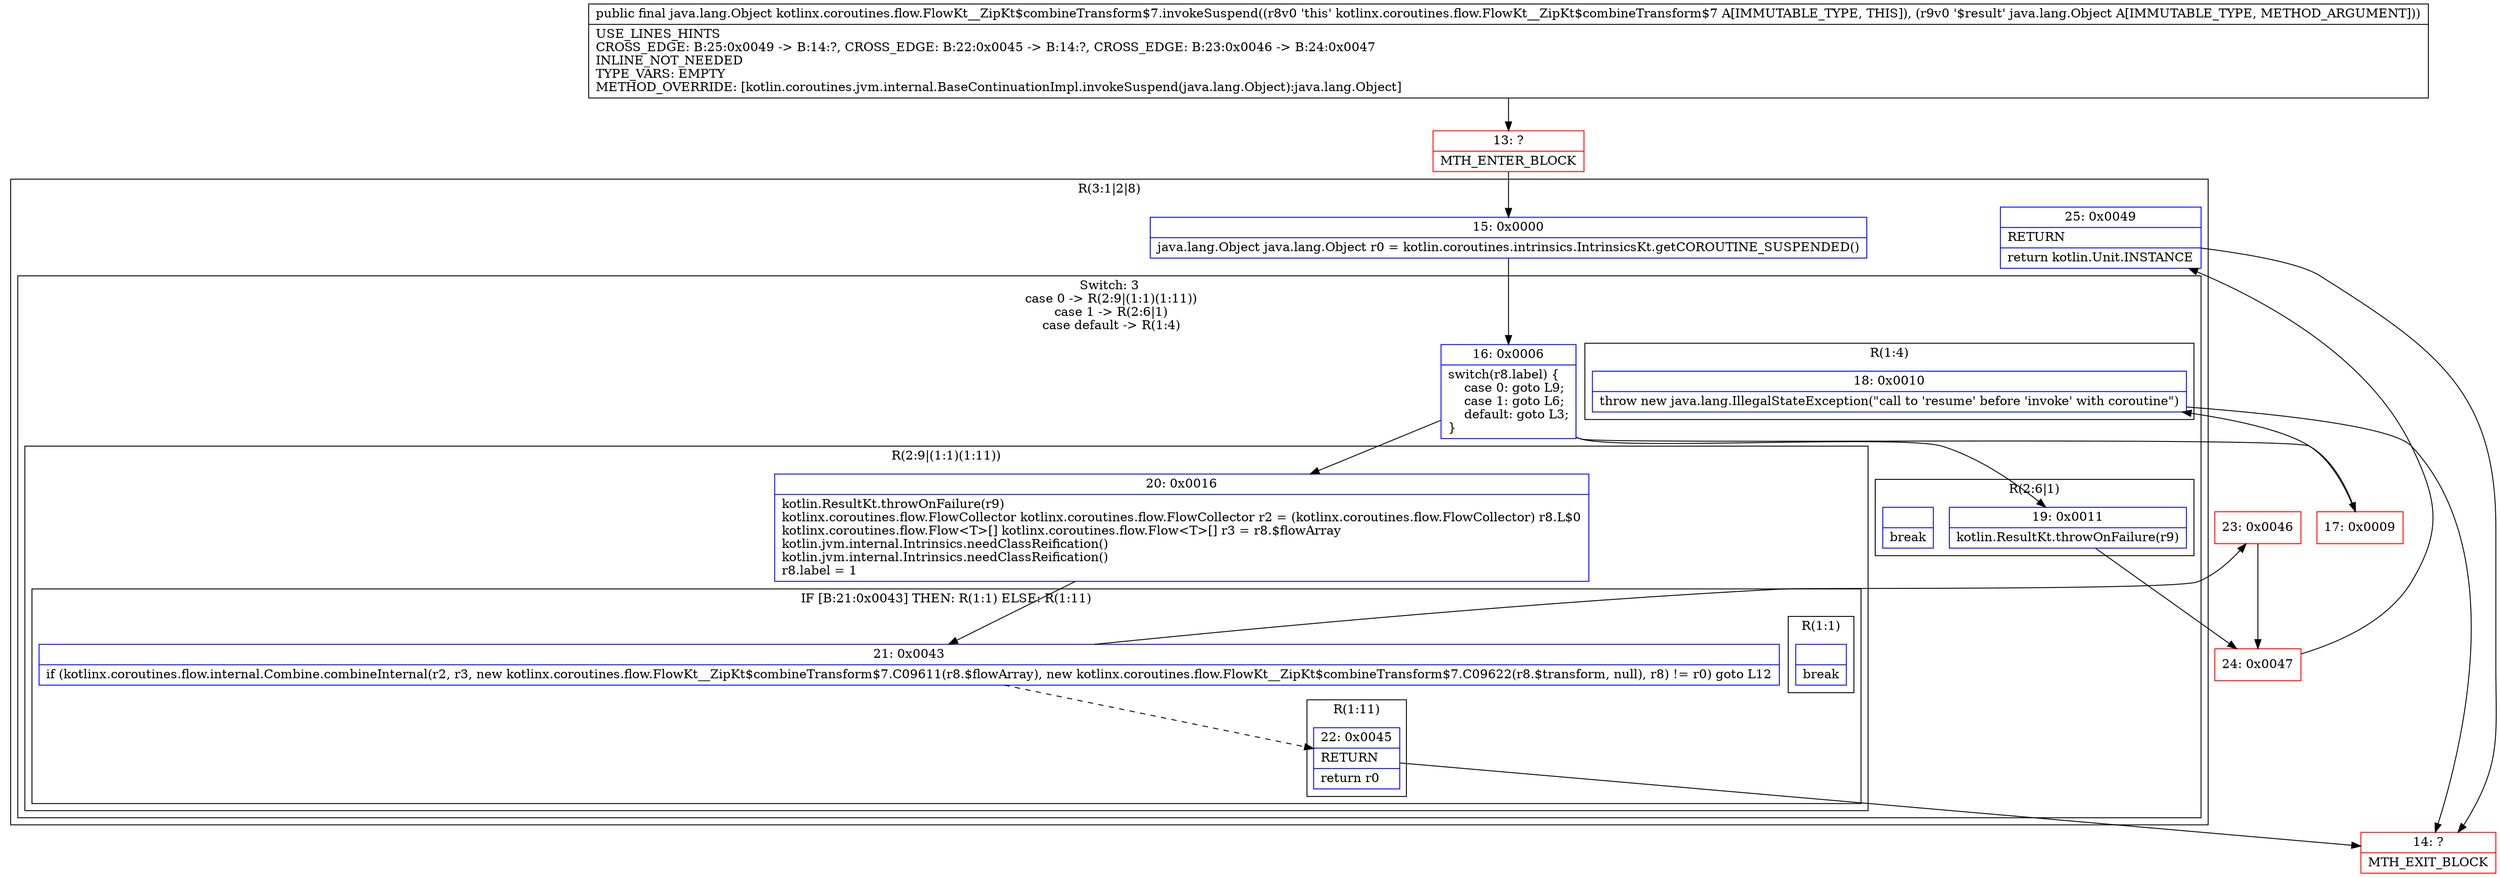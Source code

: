 digraph "CFG forkotlinx.coroutines.flow.FlowKt__ZipKt$combineTransform$7.invokeSuspend(Ljava\/lang\/Object;)Ljava\/lang\/Object;" {
subgraph cluster_Region_1684495014 {
label = "R(3:1|2|8)";
node [shape=record,color=blue];
Node_15 [shape=record,label="{15\:\ 0x0000|java.lang.Object java.lang.Object r0 = kotlin.coroutines.intrinsics.IntrinsicsKt.getCOROUTINE_SUSPENDED()\l}"];
subgraph cluster_SwitchRegion_688164271 {
label = "Switch: 3
 case 0 -> R(2:9|(1:1)(1:11))
 case 1 -> R(2:6|1)
 case default -> R(1:4)";
node [shape=record,color=blue];
Node_16 [shape=record,label="{16\:\ 0x0006|switch(r8.label) \{\l    case 0: goto L9;\l    case 1: goto L6;\l    default: goto L3;\l\}\l}"];
subgraph cluster_Region_298263807 {
label = "R(2:9|(1:1)(1:11))";
node [shape=record,color=blue];
Node_20 [shape=record,label="{20\:\ 0x0016|kotlin.ResultKt.throwOnFailure(r9)\lkotlinx.coroutines.flow.FlowCollector kotlinx.coroutines.flow.FlowCollector r2 = (kotlinx.coroutines.flow.FlowCollector) r8.L$0\lkotlinx.coroutines.flow.Flow\<T\>[] kotlinx.coroutines.flow.Flow\<T\>[] r3 = r8.$flowArray\lkotlin.jvm.internal.Intrinsics.needClassReification()\lkotlin.jvm.internal.Intrinsics.needClassReification()\lr8.label = 1\l}"];
subgraph cluster_IfRegion_741445194 {
label = "IF [B:21:0x0043] THEN: R(1:1) ELSE: R(1:11)";
node [shape=record,color=blue];
Node_21 [shape=record,label="{21\:\ 0x0043|if (kotlinx.coroutines.flow.internal.Combine.combineInternal(r2, r3, new kotlinx.coroutines.flow.FlowKt__ZipKt$combineTransform$7.C09611(r8.$flowArray), new kotlinx.coroutines.flow.FlowKt__ZipKt$combineTransform$7.C09622(r8.$transform, null), r8) != r0) goto L12\l}"];
subgraph cluster_Region_378642642 {
label = "R(1:1)";
node [shape=record,color=blue];
Node_InsnContainer_2060614529 [shape=record,label="{|break\l}"];
}
subgraph cluster_Region_735183791 {
label = "R(1:11)";
node [shape=record,color=blue];
Node_22 [shape=record,label="{22\:\ 0x0045|RETURN\l|return r0\l}"];
}
}
}
subgraph cluster_Region_326917101 {
label = "R(2:6|1)";
node [shape=record,color=blue];
Node_19 [shape=record,label="{19\:\ 0x0011|kotlin.ResultKt.throwOnFailure(r9)\l}"];
Node_InsnContainer_513328600 [shape=record,label="{|break\l}"];
}
subgraph cluster_Region_93614569 {
label = "R(1:4)";
node [shape=record,color=blue];
Node_18 [shape=record,label="{18\:\ 0x0010|throw new java.lang.IllegalStateException(\"call to 'resume' before 'invoke' with coroutine\")\l}"];
}
}
Node_25 [shape=record,label="{25\:\ 0x0049|RETURN\l|return kotlin.Unit.INSTANCE\l}"];
}
Node_13 [shape=record,color=red,label="{13\:\ ?|MTH_ENTER_BLOCK\l}"];
Node_17 [shape=record,color=red,label="{17\:\ 0x0009}"];
Node_14 [shape=record,color=red,label="{14\:\ ?|MTH_EXIT_BLOCK\l}"];
Node_24 [shape=record,color=red,label="{24\:\ 0x0047}"];
Node_23 [shape=record,color=red,label="{23\:\ 0x0046}"];
MethodNode[shape=record,label="{public final java.lang.Object kotlinx.coroutines.flow.FlowKt__ZipKt$combineTransform$7.invokeSuspend((r8v0 'this' kotlinx.coroutines.flow.FlowKt__ZipKt$combineTransform$7 A[IMMUTABLE_TYPE, THIS]), (r9v0 '$result' java.lang.Object A[IMMUTABLE_TYPE, METHOD_ARGUMENT]))  | USE_LINES_HINTS\lCROSS_EDGE: B:25:0x0049 \-\> B:14:?, CROSS_EDGE: B:22:0x0045 \-\> B:14:?, CROSS_EDGE: B:23:0x0046 \-\> B:24:0x0047\lINLINE_NOT_NEEDED\lTYPE_VARS: EMPTY\lMETHOD_OVERRIDE: [kotlin.coroutines.jvm.internal.BaseContinuationImpl.invokeSuspend(java.lang.Object):java.lang.Object]\l}"];
MethodNode -> Node_13;Node_15 -> Node_16;
Node_16 -> Node_17;
Node_16 -> Node_19;
Node_16 -> Node_20;
Node_20 -> Node_21;
Node_21 -> Node_22[style=dashed];
Node_21 -> Node_23;
Node_22 -> Node_14;
Node_19 -> Node_24;
Node_18 -> Node_14;
Node_25 -> Node_14;
Node_13 -> Node_15;
Node_17 -> Node_18;
Node_24 -> Node_25;
Node_23 -> Node_24;
}


